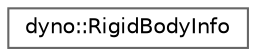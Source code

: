 digraph "Graphical Class Hierarchy"
{
 // LATEX_PDF_SIZE
  bgcolor="transparent";
  edge [fontname=Helvetica,fontsize=10,labelfontname=Helvetica,labelfontsize=10];
  node [fontname=Helvetica,fontsize=10,shape=box,height=0.2,width=0.4];
  rankdir="LR";
  Node0 [id="Node000000",label="dyno::RigidBodyInfo",height=0.2,width=0.4,color="grey40", fillcolor="white", style="filled",URL="$structdyno_1_1_rigid_body_info.html",tooltip=" "];
}
